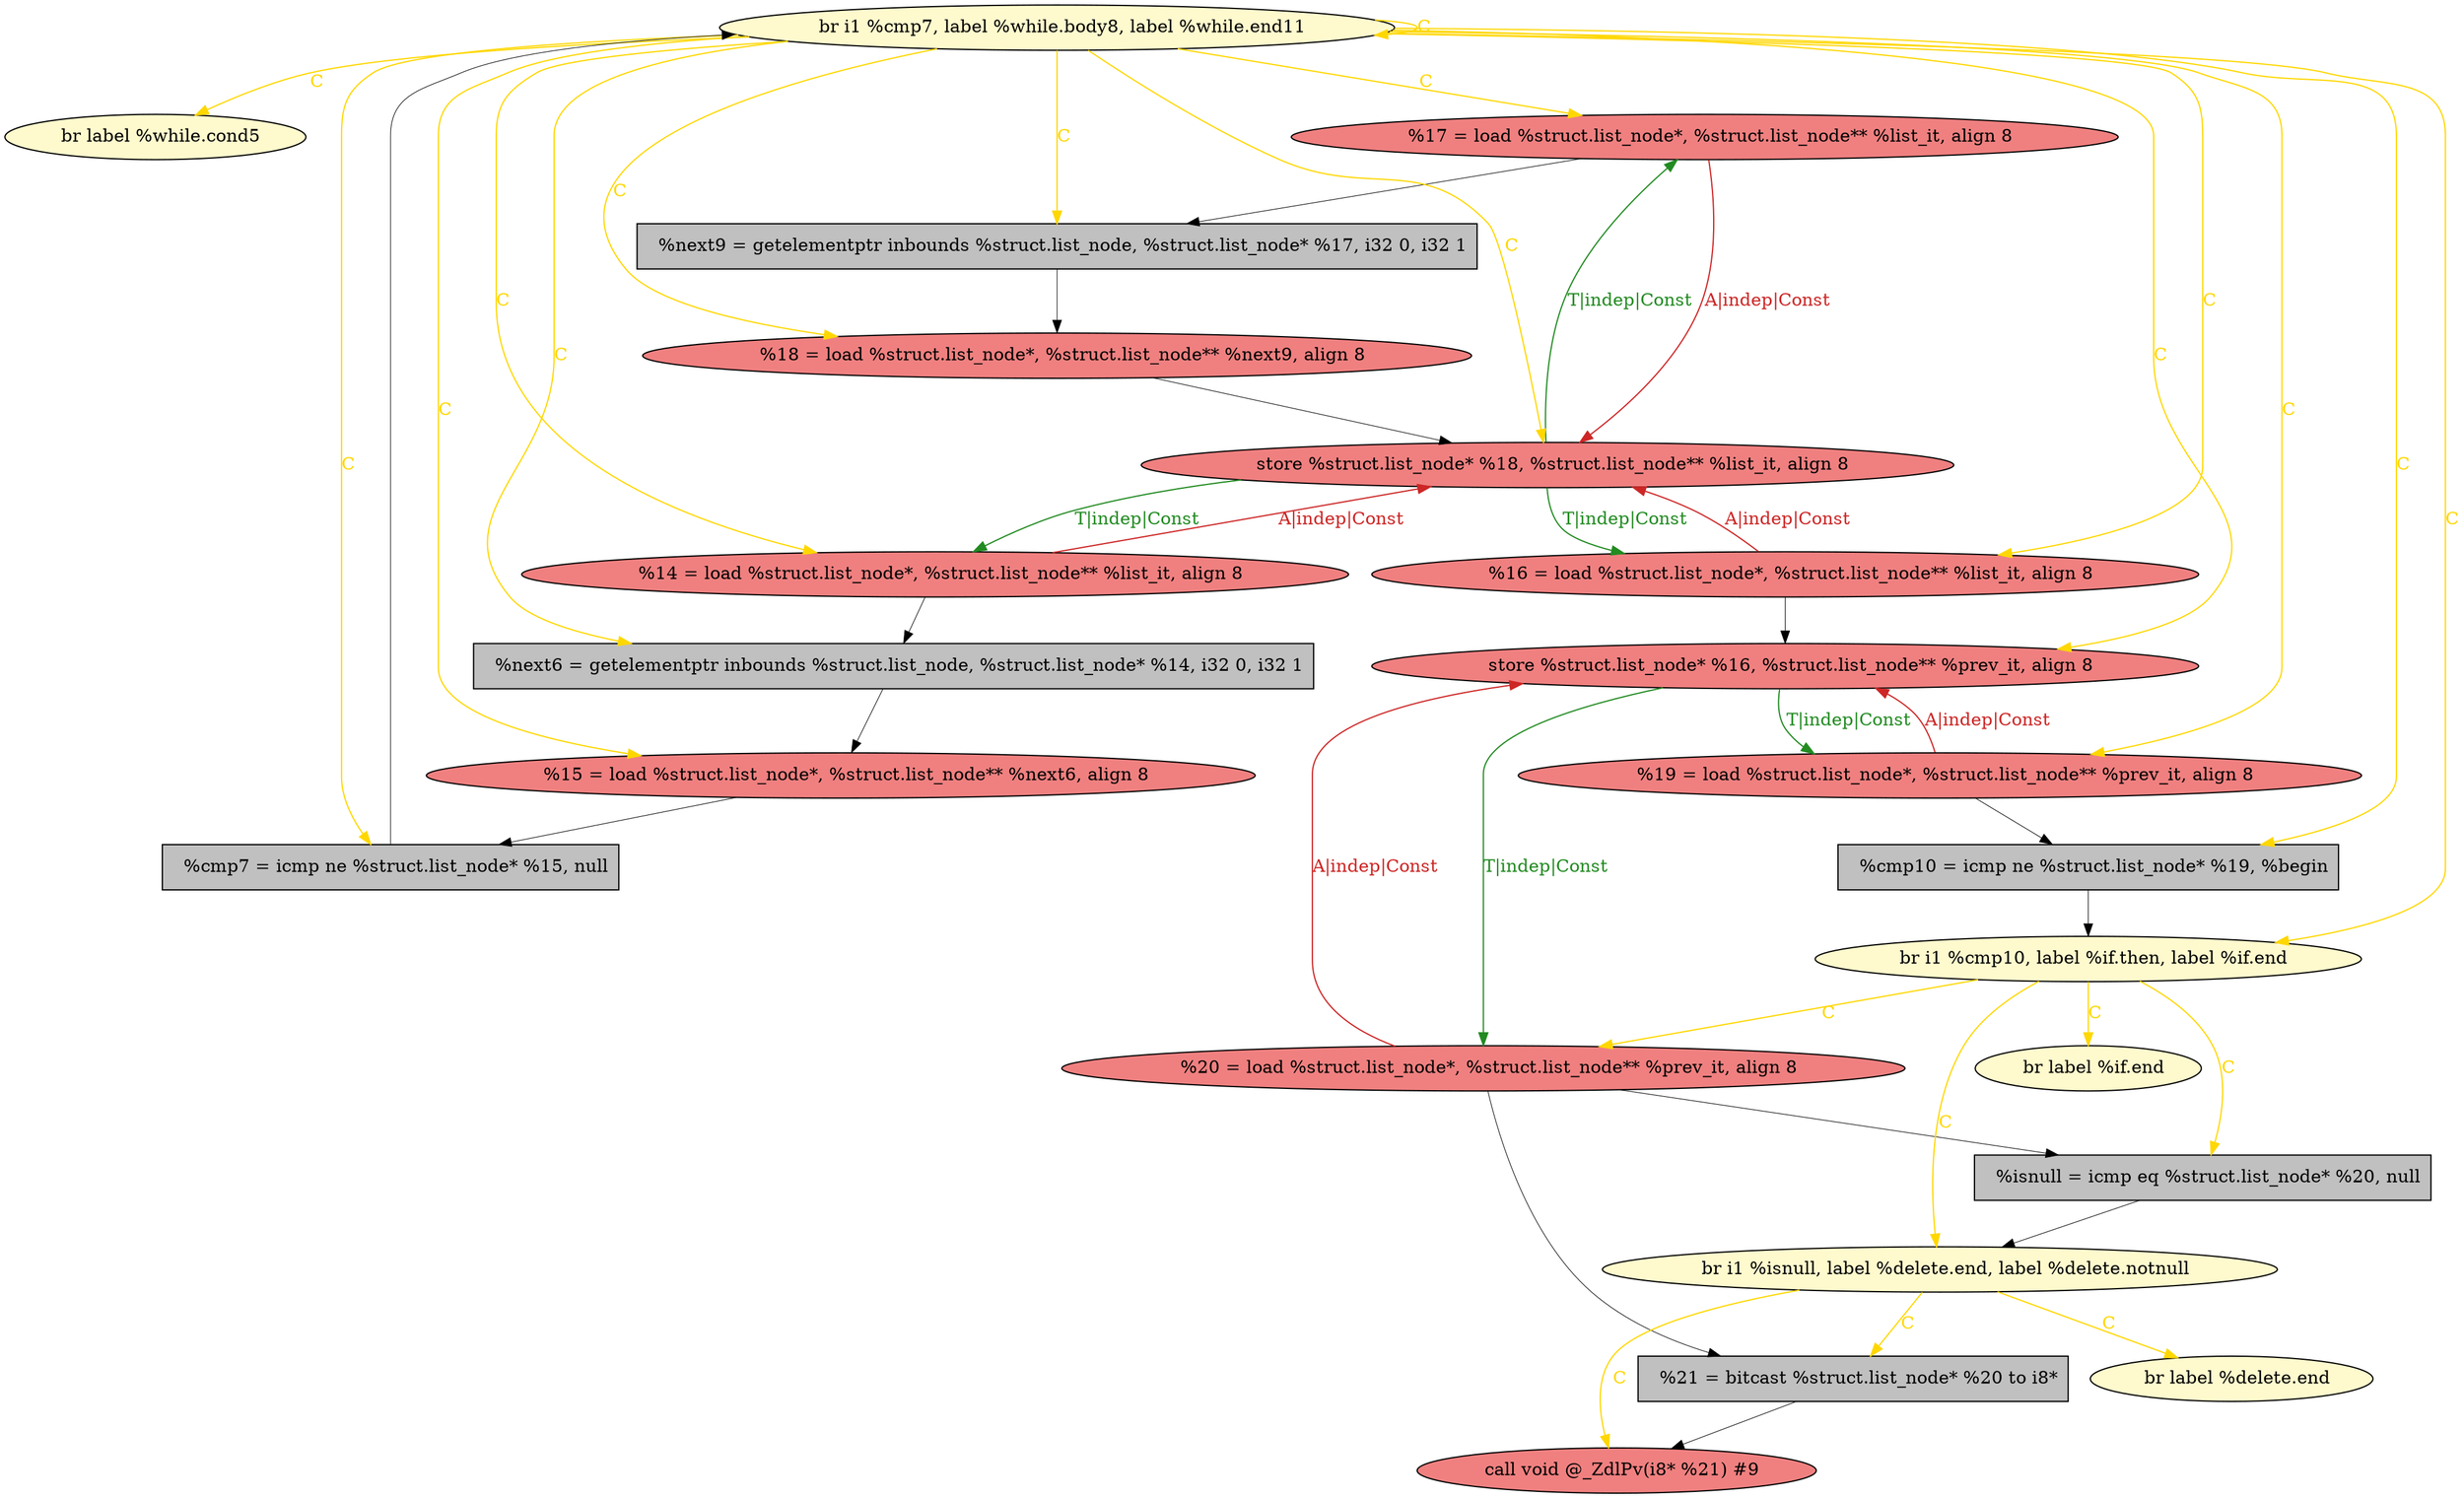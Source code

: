 
digraph G {


node1080 [fillcolor=lemonchiffon,label="  br label %while.cond5",shape=ellipse,style=filled ]
node1079 [fillcolor=lightcoral,label="  %17 = load %struct.list_node*, %struct.list_node** %list_it, align 8",shape=ellipse,style=filled ]
node1081 [fillcolor=lightcoral,label="  store %struct.list_node* %18, %struct.list_node** %list_it, align 8",shape=ellipse,style=filled ]
node1078 [fillcolor=lightcoral,label="  %20 = load %struct.list_node*, %struct.list_node** %prev_it, align 8",shape=ellipse,style=filled ]
node1065 [fillcolor=lightcoral,label="  %18 = load %struct.list_node*, %struct.list_node** %next9, align 8",shape=ellipse,style=filled ]
node1068 [fillcolor=grey,label="  %21 = bitcast %struct.list_node* %20 to i8*",shape=rectangle,style=filled ]
node1066 [fillcolor=grey,label="  %next9 = getelementptr inbounds %struct.list_node, %struct.list_node* %17, i32 0, i32 1",shape=rectangle,style=filled ]
node1083 [fillcolor=grey,label="  %next6 = getelementptr inbounds %struct.list_node, %struct.list_node* %14, i32 0, i32 1",shape=rectangle,style=filled ]
node1064 [fillcolor=lightcoral,label="  store %struct.list_node* %16, %struct.list_node** %prev_it, align 8",shape=ellipse,style=filled ]
node1077 [fillcolor=lightcoral,label="  %14 = load %struct.list_node*, %struct.list_node** %list_it, align 8",shape=ellipse,style=filled ]
node1063 [fillcolor=grey,label="  %cmp10 = icmp ne %struct.list_node* %19, %begin",shape=rectangle,style=filled ]
node1075 [fillcolor=lightcoral,label="  %15 = load %struct.list_node*, %struct.list_node** %next6, align 8",shape=ellipse,style=filled ]
node1070 [fillcolor=lemonchiffon,label="  br i1 %cmp7, label %while.body8, label %while.end11",shape=ellipse,style=filled ]
node1082 [fillcolor=lemonchiffon,label="  br label %delete.end",shape=ellipse,style=filled ]
node1069 [fillcolor=grey,label="  %cmp7 = icmp ne %struct.list_node* %15, null",shape=rectangle,style=filled ]
node1071 [fillcolor=lightcoral,label="  %19 = load %struct.list_node*, %struct.list_node** %prev_it, align 8",shape=ellipse,style=filled ]
node1072 [fillcolor=lemonchiffon,label="  br label %if.end",shape=ellipse,style=filled ]
node1073 [fillcolor=lightcoral,label="  call void @_ZdlPv(i8* %21) #9",shape=ellipse,style=filled ]
node1067 [fillcolor=lemonchiffon,label="  br i1 %cmp10, label %if.then, label %if.end",shape=ellipse,style=filled ]
node1062 [fillcolor=grey,label="  %isnull = icmp eq %struct.list_node* %20, null",shape=rectangle,style=filled ]
node1074 [fillcolor=lemonchiffon,label="  br i1 %isnull, label %delete.end, label %delete.notnull",shape=ellipse,style=filled ]
node1076 [fillcolor=lightcoral,label="  %16 = load %struct.list_node*, %struct.list_node** %list_it, align 8",shape=ellipse,style=filled ]

node1070->node1065 [style=solid,color=gold,label="C",penwidth=1.0,fontcolor=gold ]
node1077->node1081 [style=solid,color=firebrick3,label="A|indep|Const",penwidth=1.0,fontcolor=firebrick3 ]
node1070->node1064 [style=solid,color=gold,label="C",penwidth=1.0,fontcolor=gold ]
node1070->node1063 [style=solid,color=gold,label="C",penwidth=1.0,fontcolor=gold ]
node1081->node1077 [style=solid,color=forestgreen,label="T|indep|Const",penwidth=1.0,fontcolor=forestgreen ]
node1079->node1066 [style=solid,color=black,label="",penwidth=0.5,fontcolor=black ]
node1076->node1081 [style=solid,color=firebrick3,label="A|indep|Const",penwidth=1.0,fontcolor=firebrick3 ]
node1077->node1083 [style=solid,color=black,label="",penwidth=0.5,fontcolor=black ]
node1066->node1065 [style=solid,color=black,label="",penwidth=0.5,fontcolor=black ]
node1062->node1074 [style=solid,color=black,label="",penwidth=0.5,fontcolor=black ]
node1070->node1067 [style=solid,color=gold,label="C",penwidth=1.0,fontcolor=gold ]
node1078->node1064 [style=solid,color=firebrick3,label="A|indep|Const",penwidth=1.0,fontcolor=firebrick3 ]
node1075->node1069 [style=solid,color=black,label="",penwidth=0.5,fontcolor=black ]
node1067->node1074 [style=solid,color=gold,label="C",penwidth=1.0,fontcolor=gold ]
node1064->node1071 [style=solid,color=forestgreen,label="T|indep|Const",penwidth=1.0,fontcolor=forestgreen ]
node1078->node1062 [style=solid,color=black,label="",penwidth=0.5,fontcolor=black ]
node1076->node1064 [style=solid,color=black,label="",penwidth=0.5,fontcolor=black ]
node1071->node1063 [style=solid,color=black,label="",penwidth=0.5,fontcolor=black ]
node1070->node1080 [style=solid,color=gold,label="C",penwidth=1.0,fontcolor=gold ]
node1070->node1070 [style=solid,color=gold,label="C",penwidth=1.0,fontcolor=gold ]
node1067->node1078 [style=solid,color=gold,label="C",penwidth=1.0,fontcolor=gold ]
node1078->node1068 [style=solid,color=black,label="",penwidth=0.5,fontcolor=black ]
node1074->node1073 [style=solid,color=gold,label="C",penwidth=1.0,fontcolor=gold ]
node1081->node1076 [style=solid,color=forestgreen,label="T|indep|Const",penwidth=1.0,fontcolor=forestgreen ]
node1070->node1075 [style=solid,color=gold,label="C",penwidth=1.0,fontcolor=gold ]
node1070->node1083 [style=solid,color=gold,label="C",penwidth=1.0,fontcolor=gold ]
node1079->node1081 [style=solid,color=firebrick3,label="A|indep|Const",penwidth=1.0,fontcolor=firebrick3 ]
node1067->node1072 [style=solid,color=gold,label="C",penwidth=1.0,fontcolor=gold ]
node1074->node1068 [style=solid,color=gold,label="C",penwidth=1.0,fontcolor=gold ]
node1067->node1062 [style=solid,color=gold,label="C",penwidth=1.0,fontcolor=gold ]
node1063->node1067 [style=solid,color=black,label="",penwidth=0.5,fontcolor=black ]
node1071->node1064 [style=solid,color=firebrick3,label="A|indep|Const",penwidth=1.0,fontcolor=firebrick3 ]
node1074->node1082 [style=solid,color=gold,label="C",penwidth=1.0,fontcolor=gold ]
node1083->node1075 [style=solid,color=black,label="",penwidth=0.5,fontcolor=black ]
node1070->node1076 [style=solid,color=gold,label="C",penwidth=1.0,fontcolor=gold ]
node1070->node1069 [style=solid,color=gold,label="C",penwidth=1.0,fontcolor=gold ]
node1070->node1081 [style=solid,color=gold,label="C",penwidth=1.0,fontcolor=gold ]
node1081->node1079 [style=solid,color=forestgreen,label="T|indep|Const",penwidth=1.0,fontcolor=forestgreen ]
node1070->node1079 [style=solid,color=gold,label="C",penwidth=1.0,fontcolor=gold ]
node1069->node1070 [style=solid,color=black,label="",penwidth=0.5,fontcolor=black ]
node1065->node1081 [style=solid,color=black,label="",penwidth=0.5,fontcolor=black ]
node1070->node1071 [style=solid,color=gold,label="C",penwidth=1.0,fontcolor=gold ]
node1070->node1077 [style=solid,color=gold,label="C",penwidth=1.0,fontcolor=gold ]
node1064->node1078 [style=solid,color=forestgreen,label="T|indep|Const",penwidth=1.0,fontcolor=forestgreen ]
node1068->node1073 [style=solid,color=black,label="",penwidth=0.5,fontcolor=black ]
node1070->node1066 [style=solid,color=gold,label="C",penwidth=1.0,fontcolor=gold ]


}
